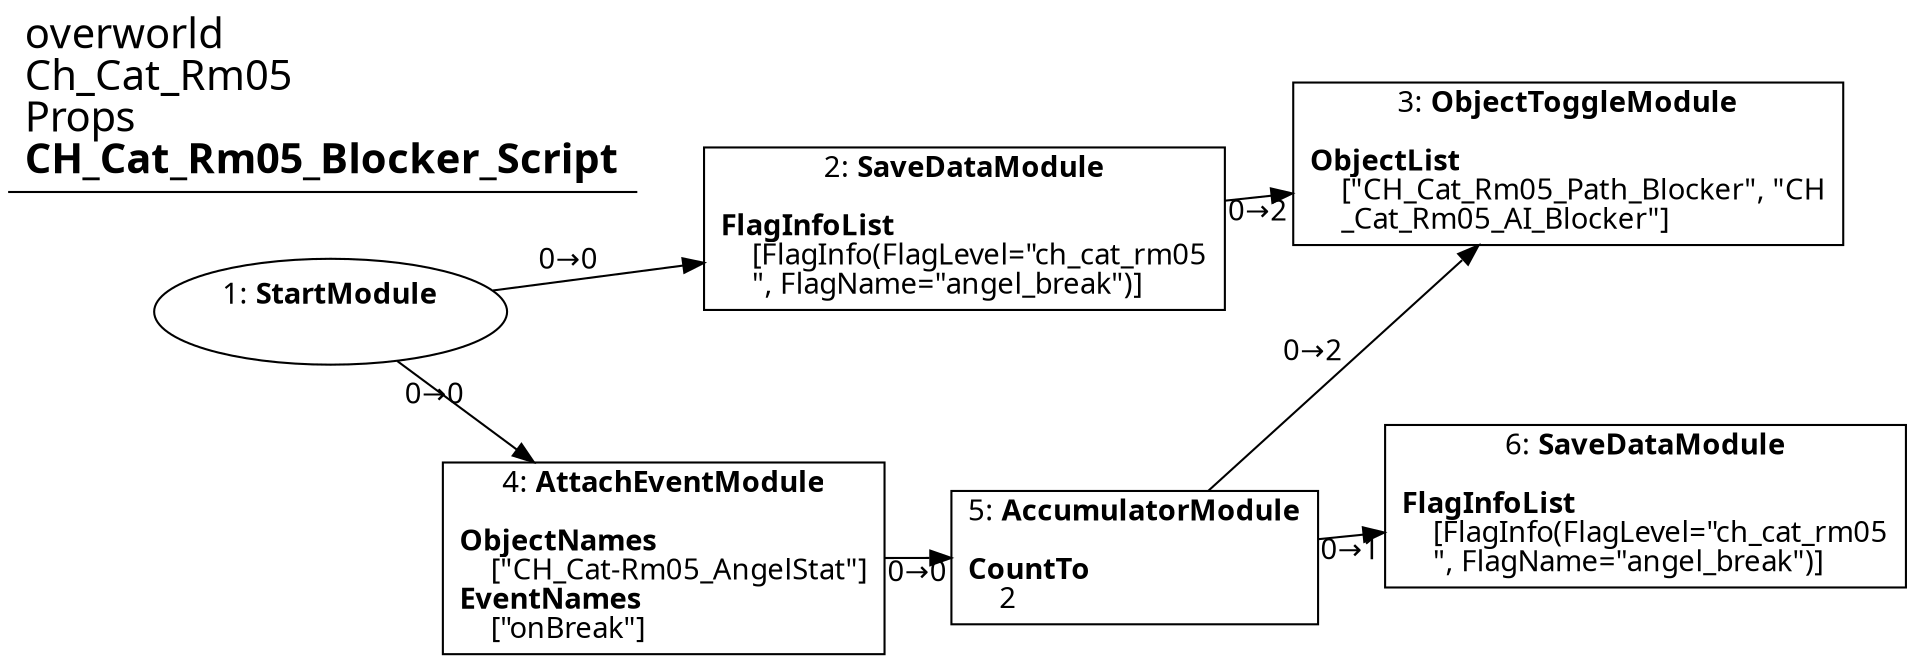 digraph {
    layout = fdp;
    overlap = prism;
    sep = "+16";
    splines = spline;

    node [ shape = box ];

    graph [ fontname = "Segoe UI" ];
    node [ fontname = "Segoe UI" ];
    edge [ fontname = "Segoe UI" ];

    1 [ label = <1: <b>StartModule</b><br/><br/>> ];
    1 [ shape = oval ]
    1 [ pos = "0.17500001,-0.26000002!" ];
    1 -> 2 [ label = "0→0" ];
    1 -> 4 [ label = "0→0" ];

    2 [ label = <2: <b>SaveDataModule</b><br/><br/><b>FlagInfoList</b><br align="left"/>    [FlagInfo(FlagLevel=&quot;ch_cat_rm05<br align="left"/>    &quot;, FlagName=&quot;angel_break&quot;)]<br align="left"/>> ];
    2 [ pos = "0.46800002,-0.26000002!" ];
    2 -> 3 [ label = "0→2" ];

    3 [ label = <3: <b>ObjectToggleModule</b><br/><br/><b>ObjectList</b><br align="left"/>    [&quot;CH_Cat_Rm05_Path_Blocker&quot;, &quot;CH<br align="left"/>    _Cat_Rm05_AI_Blocker&quot;]<br align="left"/>> ];
    3 [ pos = "0.906,-0.21400002!" ];

    4 [ label = <4: <b>AttachEventModule</b><br/><br/><b>ObjectNames</b><br align="left"/>    [&quot;CH_Cat-Rm05_AngelStat&quot;]<br align="left"/><b>EventNames</b><br align="left"/>    [&quot;onBreak&quot;]<br align="left"/>> ];
    4 [ pos = "0.469,-0.45900002!" ];
    4 -> 5 [ label = "0→0" ];

    5 [ label = <5: <b>AccumulatorModule</b><br/><br/><b>CountTo</b><br align="left"/>    2<br align="left"/>> ];
    5 [ pos = "0.68100005,-0.45900002!" ];
    5 -> 3 [ label = "0→2" ];
    5 -> 6 [ label = "0→1" ];

    6 [ label = <6: <b>SaveDataModule</b><br/><br/><b>FlagInfoList</b><br align="left"/>    [FlagInfo(FlagLevel=&quot;ch_cat_rm05<br align="left"/>    &quot;, FlagName=&quot;angel_break&quot;)]<br align="left"/>> ];
    6 [ pos = "0.90900004,-0.43600002!" ];

    title [ pos = "0.17400001,-0.21300001!" ];
    title [ shape = underline ];
    title [ label = <<font point-size="20">overworld<br align="left"/>Ch_Cat_Rm05<br align="left"/>Props<br align="left"/><b>CH_Cat_Rm05_Blocker_Script</b><br align="left"/></font>> ];
}
